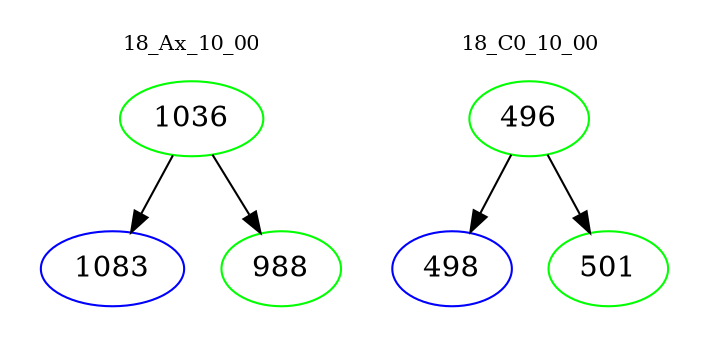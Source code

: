 digraph{
subgraph cluster_0 {
color = white
label = "18_Ax_10_00";
fontsize=10;
T0_1036 [label="1036", color="green"]
T0_1036 -> T0_1083 [color="black"]
T0_1083 [label="1083", color="blue"]
T0_1036 -> T0_988 [color="black"]
T0_988 [label="988", color="green"]
}
subgraph cluster_1 {
color = white
label = "18_C0_10_00";
fontsize=10;
T1_496 [label="496", color="green"]
T1_496 -> T1_498 [color="black"]
T1_498 [label="498", color="blue"]
T1_496 -> T1_501 [color="black"]
T1_501 [label="501", color="green"]
}
}
